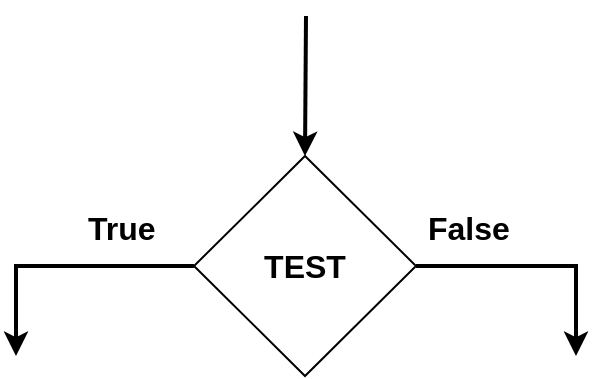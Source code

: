 <mxfile version="20.3.0" type="device"><diagram id="8aCLbsXrpJZimcanl2dp" name="Page-1"><mxGraphModel dx="1102" dy="685" grid="1" gridSize="10" guides="1" tooltips="1" connect="1" arrows="1" fold="1" page="1" pageScale="1" pageWidth="827" pageHeight="1169" math="0" shadow="0"><root><mxCell id="0"/><mxCell id="1" parent="0"/><mxCell id="fkEDdSOSX8ulBYF3tl9j-1" value="&lt;font style=&quot;font-size: 16px;&quot;&gt;&lt;b&gt;TEST&lt;/b&gt;&lt;/font&gt;" style="rhombus;whiteSpace=wrap;html=1;" vertex="1" parent="1"><mxGeometry x="329" y="260" width="111" height="110" as="geometry"/></mxCell><mxCell id="fkEDdSOSX8ulBYF3tl9j-2" value="" style="endArrow=classic;html=1;rounded=0;entryX=0.5;entryY=0;entryDx=0;entryDy=0;strokeWidth=2;" edge="1" parent="1" target="fkEDdSOSX8ulBYF3tl9j-1"><mxGeometry width="50" height="50" relative="1" as="geometry"><mxPoint x="385" y="190" as="sourcePoint"/><mxPoint x="440" y="330" as="targetPoint"/></mxGeometry></mxCell><mxCell id="fkEDdSOSX8ulBYF3tl9j-3" value="" style="endArrow=classic;html=1;rounded=0;strokeWidth=2;fontSize=16;exitX=1;exitY=0.5;exitDx=0;exitDy=0;" edge="1" parent="1" source="fkEDdSOSX8ulBYF3tl9j-1"><mxGeometry width="50" height="50" relative="1" as="geometry"><mxPoint x="390" y="370" as="sourcePoint"/><mxPoint x="520" y="360" as="targetPoint"/><Array as="points"><mxPoint x="520" y="315"/></Array></mxGeometry></mxCell><mxCell id="fkEDdSOSX8ulBYF3tl9j-4" value="" style="endArrow=classic;html=1;rounded=0;strokeWidth=2;fontSize=16;exitX=0;exitY=0.5;exitDx=0;exitDy=0;" edge="1" parent="1" source="fkEDdSOSX8ulBYF3tl9j-1"><mxGeometry width="50" height="50" relative="1" as="geometry"><mxPoint x="390" y="370" as="sourcePoint"/><mxPoint x="240" y="360" as="targetPoint"/><Array as="points"><mxPoint x="240" y="315"/></Array></mxGeometry></mxCell><mxCell id="fkEDdSOSX8ulBYF3tl9j-5" value="True" style="text;strokeColor=none;fillColor=none;align=left;verticalAlign=middle;spacingLeft=4;spacingRight=4;overflow=hidden;points=[[0,0.5],[1,0.5]];portConstraint=eastwest;rotatable=0;fontSize=16;fontStyle=1" vertex="1" parent="1"><mxGeometry x="270" y="280" width="80" height="30" as="geometry"/></mxCell><mxCell id="fkEDdSOSX8ulBYF3tl9j-6" value="False" style="text;strokeColor=none;fillColor=none;align=left;verticalAlign=middle;spacingLeft=4;spacingRight=4;overflow=hidden;points=[[0,0.5],[1,0.5]];portConstraint=eastwest;rotatable=0;fontSize=16;fontStyle=1" vertex="1" parent="1"><mxGeometry x="440" y="280" width="80" height="30" as="geometry"/></mxCell></root></mxGraphModel></diagram></mxfile>
